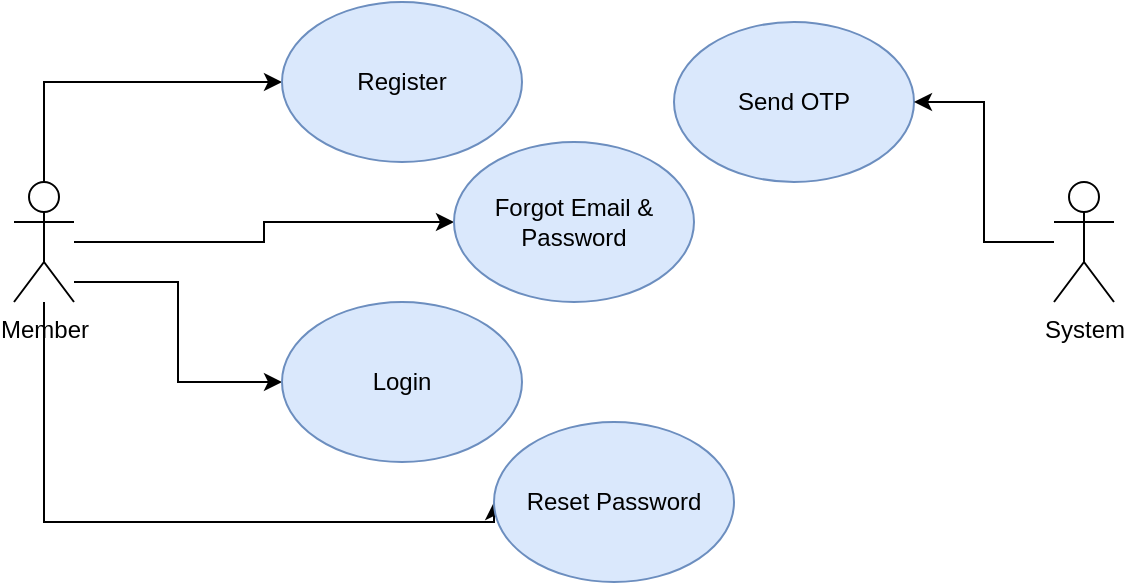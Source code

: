<mxfile version="14.6.13" type="device"><diagram id="ZKrvlGRrG9LqsUiYQdbq" name="Page-1"><mxGraphModel dx="1106" dy="821" grid="1" gridSize="10" guides="1" tooltips="1" connect="1" arrows="1" fold="1" page="1" pageScale="1" pageWidth="827" pageHeight="1169" math="0" shadow="0"><root><mxCell id="0"/><mxCell id="1" parent="0"/><mxCell id="RbrTWkvkko2VVcoIpg5H-9" style="edgeStyle=orthogonalEdgeStyle;rounded=0;orthogonalLoop=1;jettySize=auto;html=1;entryX=0;entryY=0.5;entryDx=0;entryDy=0;" edge="1" parent="1" source="RbrTWkvkko2VVcoIpg5H-1" target="RbrTWkvkko2VVcoIpg5H-3"><mxGeometry relative="1" as="geometry"><Array as="points"><mxPoint x="175" y="160"/></Array></mxGeometry></mxCell><mxCell id="RbrTWkvkko2VVcoIpg5H-10" style="edgeStyle=orthogonalEdgeStyle;rounded=0;orthogonalLoop=1;jettySize=auto;html=1;entryX=0;entryY=0.5;entryDx=0;entryDy=0;" edge="1" parent="1" source="RbrTWkvkko2VVcoIpg5H-1" target="RbrTWkvkko2VVcoIpg5H-6"><mxGeometry relative="1" as="geometry"/></mxCell><mxCell id="RbrTWkvkko2VVcoIpg5H-11" style="edgeStyle=orthogonalEdgeStyle;rounded=0;orthogonalLoop=1;jettySize=auto;html=1;entryX=0;entryY=0.5;entryDx=0;entryDy=0;" edge="1" parent="1" source="RbrTWkvkko2VVcoIpg5H-1" target="RbrTWkvkko2VVcoIpg5H-4"><mxGeometry relative="1" as="geometry"><Array as="points"><mxPoint x="242" y="260"/><mxPoint x="242" y="310"/></Array></mxGeometry></mxCell><mxCell id="RbrTWkvkko2VVcoIpg5H-12" style="edgeStyle=orthogonalEdgeStyle;rounded=0;orthogonalLoop=1;jettySize=auto;html=1;entryX=0;entryY=0.5;entryDx=0;entryDy=0;" edge="1" parent="1" source="RbrTWkvkko2VVcoIpg5H-1" target="RbrTWkvkko2VVcoIpg5H-5"><mxGeometry relative="1" as="geometry"><Array as="points"><mxPoint x="175" y="380"/><mxPoint x="400" y="380"/></Array></mxGeometry></mxCell><mxCell id="RbrTWkvkko2VVcoIpg5H-1" value="Member" style="shape=umlActor;verticalLabelPosition=bottom;verticalAlign=top;html=1;" vertex="1" parent="1"><mxGeometry x="160" y="210" width="30" height="60" as="geometry"/></mxCell><mxCell id="RbrTWkvkko2VVcoIpg5H-3" value="Register" style="ellipse;whiteSpace=wrap;html=1;fillColor=#dae8fc;strokeColor=#6c8ebf;" vertex="1" parent="1"><mxGeometry x="294" y="120" width="120" height="80" as="geometry"/></mxCell><mxCell id="RbrTWkvkko2VVcoIpg5H-4" value="Login" style="ellipse;whiteSpace=wrap;html=1;fillColor=#dae8fc;strokeColor=#6c8ebf;" vertex="1" parent="1"><mxGeometry x="294" y="270" width="120" height="80" as="geometry"/></mxCell><mxCell id="RbrTWkvkko2VVcoIpg5H-5" value="Reset Password" style="ellipse;whiteSpace=wrap;html=1;fillColor=#dae8fc;strokeColor=#6c8ebf;" vertex="1" parent="1"><mxGeometry x="400" y="330" width="120" height="80" as="geometry"/></mxCell><mxCell id="RbrTWkvkko2VVcoIpg5H-6" value="Forgot Email &amp;amp; Password" style="ellipse;whiteSpace=wrap;html=1;fillColor=#dae8fc;strokeColor=#6c8ebf;" vertex="1" parent="1"><mxGeometry x="380" y="190" width="120" height="80" as="geometry"/></mxCell><mxCell id="RbrTWkvkko2VVcoIpg5H-7" value="Send OTP" style="ellipse;whiteSpace=wrap;html=1;fillColor=#dae8fc;strokeColor=#6c8ebf;" vertex="1" parent="1"><mxGeometry x="490" y="130" width="120" height="80" as="geometry"/></mxCell><mxCell id="RbrTWkvkko2VVcoIpg5H-13" style="edgeStyle=orthogonalEdgeStyle;rounded=0;orthogonalLoop=1;jettySize=auto;html=1;entryX=1;entryY=0.5;entryDx=0;entryDy=0;" edge="1" parent="1" source="RbrTWkvkko2VVcoIpg5H-8" target="RbrTWkvkko2VVcoIpg5H-7"><mxGeometry relative="1" as="geometry"/></mxCell><mxCell id="RbrTWkvkko2VVcoIpg5H-8" value="System" style="shape=umlActor;verticalLabelPosition=bottom;verticalAlign=top;html=1;" vertex="1" parent="1"><mxGeometry x="680" y="210" width="30" height="60" as="geometry"/></mxCell></root></mxGraphModel></diagram></mxfile>